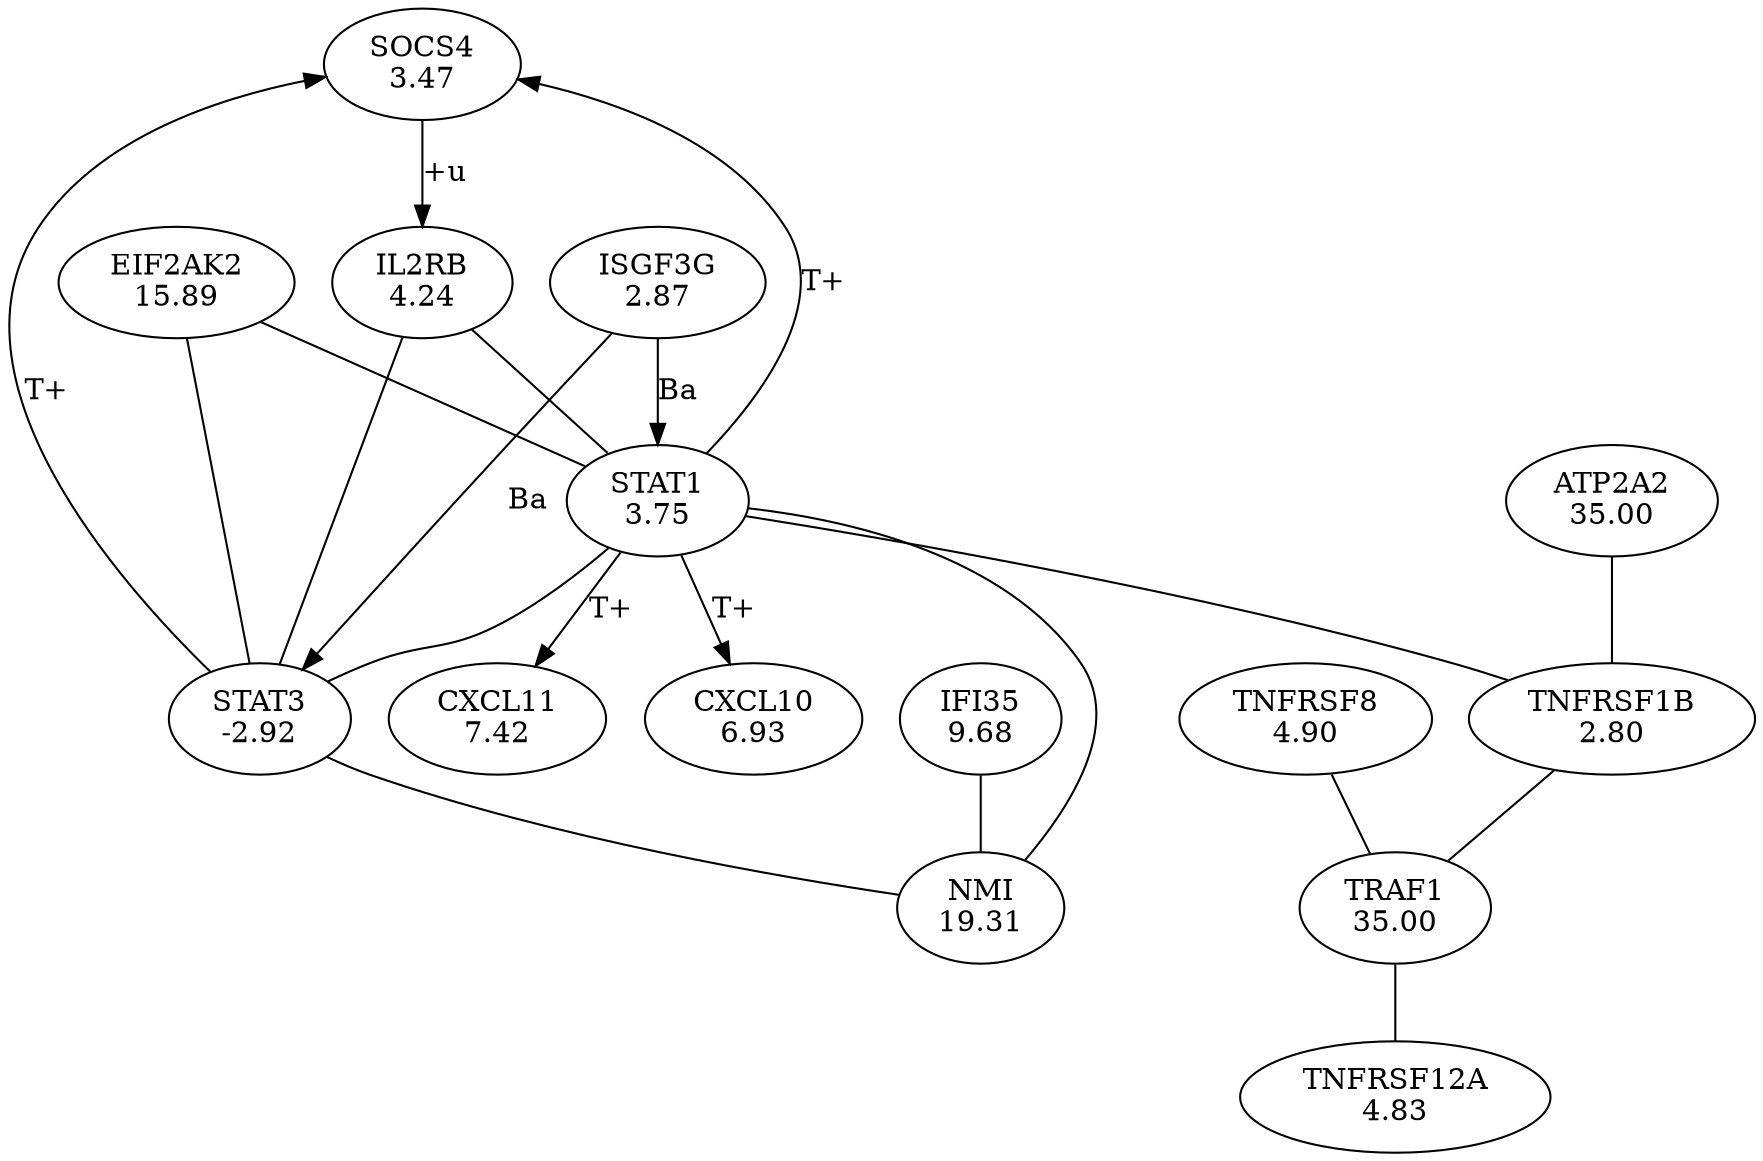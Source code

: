 digraph G {
overlap = scale ;
150 [label = "SOCS4\n3.47" ] ; 
10412 [label = "IL2RB\n4.24" ] ; 
10273 [label = "STAT1\n3.75" ] ; 
823 [label = "NMI\n19.31" ] ; 
11389 [label = "EIF2AK2\n15.89" ] ; 
13518 [label = "IFI35\n9.68" ] ; 
13502 [label = "CXCL11\n7.42" ] ; 
9347 [label = "CXCL10\n6.93" ] ; 
3355 [label = "STAT3\n-2.92" ] ; 
9037 [label = "ISGF3G\n2.87" ] ; 
14639 [label = "TNFRSF1B\n2.80" ] ; 
12337 [label = "ATP2A2\n35.00" ] ; 
10153 [label = "TRAF1\n35.00" ] ; 
6731 [label = "TNFRSF8\n4.90" ] ; 
1552 [label = "TNFRSF12A\n4.83" ] ; 
3355 -> 150 [label = "T+" ]
150 -> 10412 [label = "+u" ]
10273 -> 150 [label = "T+" ]
10273 -> 14639 [arrowhead = "none" ]
11389 -> 10273 [arrowhead = "none" ]
10273 -> 13502 [label = "T+" ]
10412 -> 10273 [arrowhead = "none" ]
3355 -> 823 [arrowhead = "none" ]
13518 -> 823 [arrowhead = "none" ]
10273 -> 823 [arrowhead = "none" ]
10273 -> 9347 [label = "T+" ]
11389 -> 3355 [arrowhead = "none" ]
10412 -> 3355 [arrowhead = "none" ]
9037 -> 3355 [label = "Ba" ]
10273 -> 3355 [arrowhead = "none" ]
9037 -> 10273 [label = "Ba" ]
12337 -> 14639 [arrowhead = "none" ]
14639 -> 10153 [arrowhead = "none" ]
6731 -> 10153 [arrowhead = "none" ]
10153 -> 1552 [arrowhead = "none" ]
}
